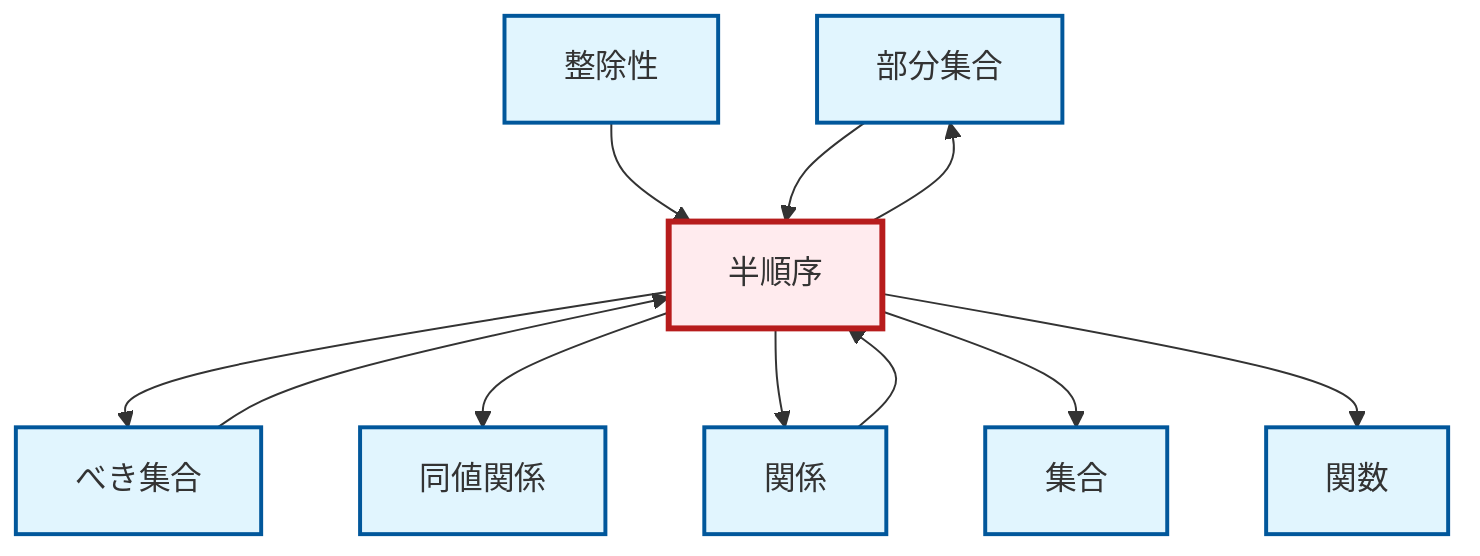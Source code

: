 graph TD
    classDef definition fill:#e1f5fe,stroke:#01579b,stroke-width:2px
    classDef theorem fill:#f3e5f5,stroke:#4a148c,stroke-width:2px
    classDef axiom fill:#fff3e0,stroke:#e65100,stroke-width:2px
    classDef example fill:#e8f5e9,stroke:#1b5e20,stroke-width:2px
    classDef current fill:#ffebee,stroke:#b71c1c,stroke-width:3px
    def-subset["部分集合"]:::definition
    def-relation["関係"]:::definition
    def-set["集合"]:::definition
    def-divisibility["整除性"]:::definition
    def-partial-order["半順序"]:::definition
    def-function["関数"]:::definition
    def-power-set["べき集合"]:::definition
    def-equivalence-relation["同値関係"]:::definition
    def-relation --> def-partial-order
    def-divisibility --> def-partial-order
    def-partial-order --> def-power-set
    def-partial-order --> def-equivalence-relation
    def-power-set --> def-partial-order
    def-partial-order --> def-subset
    def-partial-order --> def-relation
    def-partial-order --> def-set
    def-subset --> def-partial-order
    def-partial-order --> def-function
    class def-partial-order current